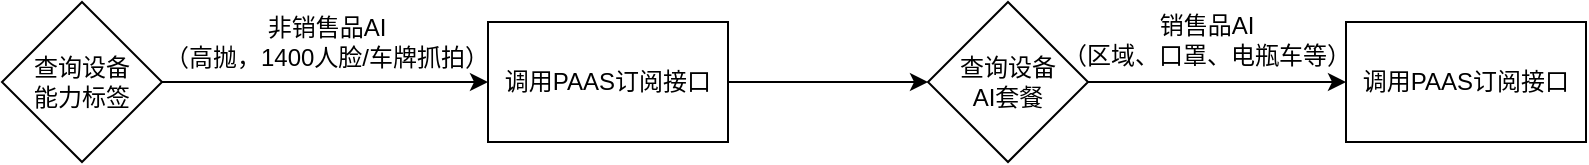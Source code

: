 <mxfile version="21.1.1" type="github">
  <diagram name="第 1 页" id="HCcWAMiA1S6SGucyLEBG">
    <mxGraphModel dx="1277" dy="722" grid="1" gridSize="10" guides="1" tooltips="1" connect="1" arrows="1" fold="1" page="1" pageScale="1" pageWidth="827" pageHeight="1169" math="0" shadow="0">
      <root>
        <mxCell id="0" />
        <mxCell id="1" parent="0" />
        <mxCell id="Lb2NxYPr-FPp_HQJOKX4-7" value="" style="edgeStyle=orthogonalEdgeStyle;rounded=0;orthogonalLoop=1;jettySize=auto;html=1;" edge="1" parent="1" source="Lb2NxYPr-FPp_HQJOKX4-5" target="Lb2NxYPr-FPp_HQJOKX4-6">
          <mxGeometry relative="1" as="geometry" />
        </mxCell>
        <mxCell id="Lb2NxYPr-FPp_HQJOKX4-5" value="查询设备&lt;br&gt;能力标签" style="rhombus;whiteSpace=wrap;html=1;" vertex="1" parent="1">
          <mxGeometry x="291" y="310" width="80" height="80" as="geometry" />
        </mxCell>
        <mxCell id="Lb2NxYPr-FPp_HQJOKX4-16" value="" style="edgeStyle=orthogonalEdgeStyle;rounded=0;orthogonalLoop=1;jettySize=auto;html=1;" edge="1" parent="1" source="Lb2NxYPr-FPp_HQJOKX4-6" target="Lb2NxYPr-FPp_HQJOKX4-15">
          <mxGeometry relative="1" as="geometry" />
        </mxCell>
        <mxCell id="Lb2NxYPr-FPp_HQJOKX4-6" value="调用PAAS订阅接口" style="whiteSpace=wrap;html=1;" vertex="1" parent="1">
          <mxGeometry x="534" y="320" width="120" height="60" as="geometry" />
        </mxCell>
        <mxCell id="Lb2NxYPr-FPp_HQJOKX4-8" value="非销售品AI&lt;br&gt;（高抛，1400人脸/车牌抓拍）" style="text;html=1;align=center;verticalAlign=middle;resizable=0;points=[];autosize=1;strokeColor=none;fillColor=none;" vertex="1" parent="1">
          <mxGeometry x="358" y="310" width="190" height="40" as="geometry" />
        </mxCell>
        <mxCell id="Lb2NxYPr-FPp_HQJOKX4-18" value="" style="edgeStyle=orthogonalEdgeStyle;rounded=0;orthogonalLoop=1;jettySize=auto;html=1;" edge="1" parent="1" source="Lb2NxYPr-FPp_HQJOKX4-15" target="Lb2NxYPr-FPp_HQJOKX4-17">
          <mxGeometry relative="1" as="geometry" />
        </mxCell>
        <mxCell id="Lb2NxYPr-FPp_HQJOKX4-15" value="查询设备&lt;br&gt;AI套餐" style="rhombus;whiteSpace=wrap;html=1;" vertex="1" parent="1">
          <mxGeometry x="754" y="310" width="80" height="80" as="geometry" />
        </mxCell>
        <mxCell id="Lb2NxYPr-FPp_HQJOKX4-17" value="调用PAAS订阅接口" style="whiteSpace=wrap;html=1;" vertex="1" parent="1">
          <mxGeometry x="963" y="320" width="120" height="60" as="geometry" />
        </mxCell>
        <mxCell id="Lb2NxYPr-FPp_HQJOKX4-19" value="销售品AI&lt;br&gt;（区域、口罩、电瓶车等）" style="text;html=1;align=center;verticalAlign=middle;resizable=0;points=[];autosize=1;strokeColor=none;fillColor=none;" vertex="1" parent="1">
          <mxGeometry x="808" y="309" width="170" height="40" as="geometry" />
        </mxCell>
      </root>
    </mxGraphModel>
  </diagram>
</mxfile>
